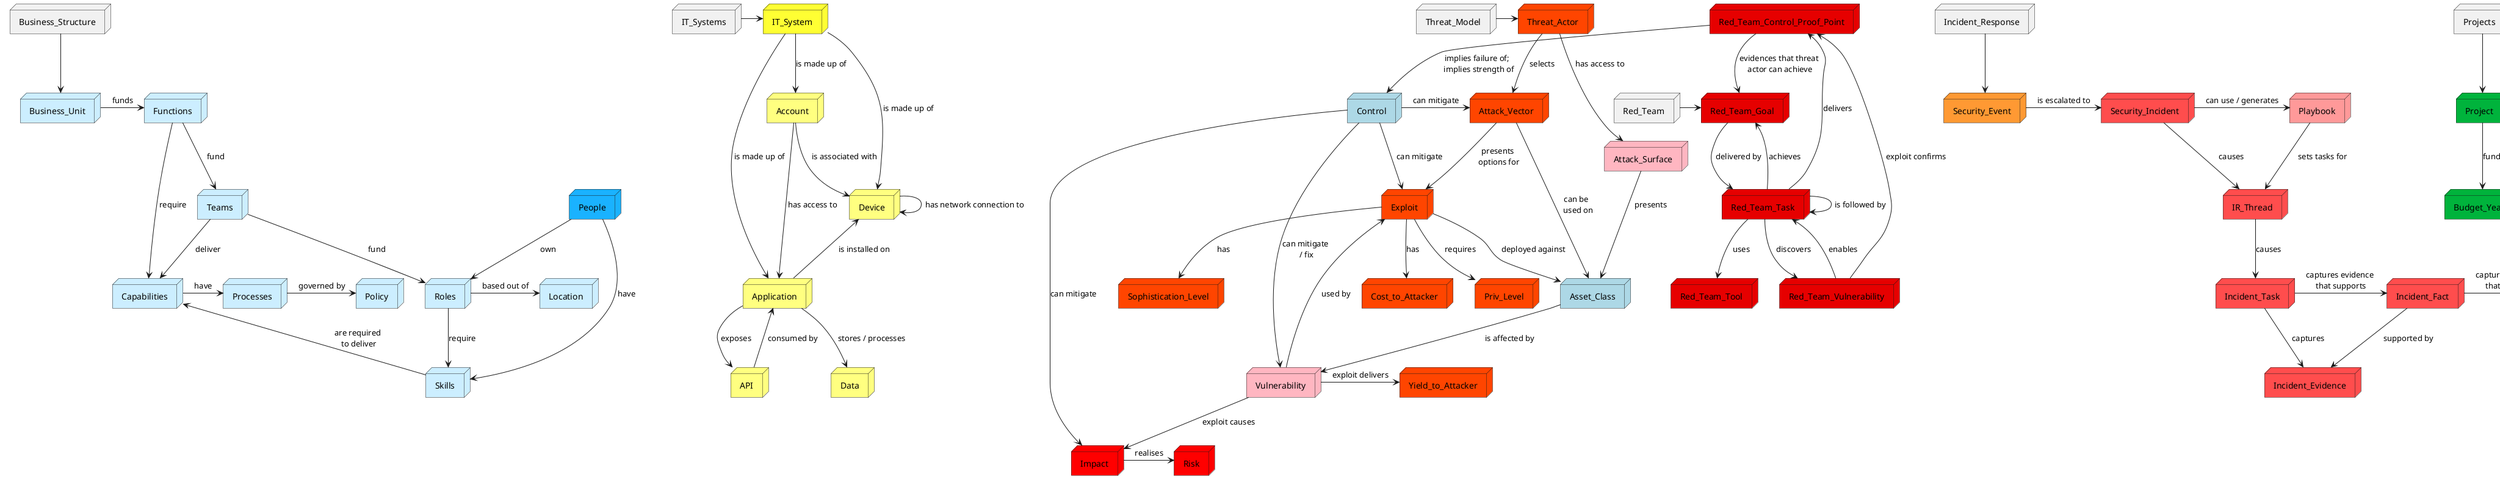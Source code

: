@startuml

node Business_Structure
node Business_Unit #cceeff
node Functions #cceeff
node Teams #cceeff
node Roles #cceeff
node Skills #cceeff
node Capabilities #cceeff
node Processes #cceeff
node People #1ab2ff
node Location #cceeff
node Policy #cceeff

Business_Structure --> Business_Unit
Business_Unit -> Functions : funds
Functions --> Capabilities : require
Capabilities <-- Skills : are required \nto deliver
Roles --> Skills : require
People --> Skills : have
Teams -> Roles : fund
Roles -> Location : based out of
Teams --> Capabilities : deliver
Processes -> Policy : governed by
People --> Roles : own
Functions --> Teams : fund
Capabilities -> Processes : have



node IT_Systems
node IT_System #ffff33
node Account #ffff80
node Application #ffff80
node API #ffff80
node Device #ffff80
node Data #ffff80

IT_Systems -> IT_System
IT_System --> Account : is made up of
IT_System --> Device : is made up of
IT_System --> Application : is made up of
Account --> Application : has access to
Application --> Data : stores / processes
Account --> Device : is associated with
Application --> API : exposes
API --> Application : consumed by
Device <-- Application : is installed on
Device --> Device : has network connection to




node Threat_Model
node Attack_Surface #FFB6C1
node Threat_Actor #FF4500
node Attack_Vector #FF4500
node Exploit #FF4500
node Control #ADD8E6
node Vulnerability #FFB6C1
node Impact #FF0000
node Risk #FF0000
node Sophistication_Level #FF4500
node Asset_Class #ADD8E6
node Yield_to_Attacker #FF4500
node Cost_to_Attacker #FF4500
node Priv_Level #FF4500

Threat_Model -> Threat_Actor
Threat_Actor --> Attack_Vector : selects
Threat_Actor --> Attack_Surface : has access to
Attack_Surface --> Asset_Class : presents
Asset_Class --> Vulnerability : is affected by
Attack_Vector --> Exploit : presents \noptions for
Vulnerability --> Impact : exploit causes
Vulnerability --> Exploit : used by
Exploit --> Sophistication_Level : has
Exploit --> Cost_to_Attacker : has
Exploit --> Priv_Level : requires
Asset_Class <-- Attack_Vector : can be \n used on
Exploit --> Asset_Class : deployed against
Control -> Attack_Vector : can mitigate
Control -> Exploit : can mitigate
Control -> Impact : can mitigate
Control -> Vulnerability : can mitigate \n/ fix
Vulnerability -> Yield_to_Attacker : exploit delivers
Impact -> Risk : realises




node Incident_Response
node Security_Event #ff9933
node Security_Incident #ff4d4d
node Playbook #ff9999
node IR_Thread #ff4d4d
node Incident_Task #ff4d4d
node Incident_Fact #ff4d4d
node Incident_Evidence #ff4d4d
node Timeline_Fact #ff4d4d

Incident_Response --> Security_Event
Security_Event -> Security_Incident : is escalated to
Security_Incident -> Playbook : can use / generates
Playbook --> IR_Thread : sets tasks for
Security_Incident --> IR_Thread : causes
IR_Thread --> Incident_Task : causes
Incident_Task -> Incident_Fact : captures evidence \nthat supports
Incident_Fact -> Timeline_Fact : captures evidence \nthat supports
Incident_Fact --> Incident_Evidence : supported by
Incident_Task --> Incident_Evidence : captures



node Projects
node Project #00b33c
node Outcomes #00b33c
node Key_Results #00b33c
node Tasks #00b33c
node Sub_Tasks #00b33c
node Budget_Year #00b33c
node Facts #00ff55
node Questions #00ff55
node Decisions #00ff55
node Hypothesis #00ff55

Projects --> Project
Project --> Budget_Year : funded in
Project -> Outcomes : targets
Outcomes -> Key_Results : delivered by
Key_Results --> Tasks : delivered by
Tasks --> Sub_Tasks : delivered by
Tasks --> Facts : establish
Sub_Tasks --> Facts : establish
Key_Results -> Hypothesis : generate
Hypothesis --> Tasks : are tested by
Tasks --> Decisions : lead to
Tasks -> Questions : answer / lead to
Facts --> Decisions : support
Facts --> Tasks : are changed by
Facts --> Facts : are superseded by



node 3rd_Parties
node Partner #00e6e6
node Service #00e6e6
node Technology #00e6e6
node Module #00e6e6
node Configuration #00e6e6
node Subscription_Level #00e6e6
node Active_Licence #00e6e6
node Account_Representatives #00e6e6
node Roadmap_Item #00e6e6

3rd_Parties -> Partner
Partner --> Account_Representatives : has assigned
Partner --> Service : provides
Partner --> Technology : provides
Technology --> Module : has
Module --> Active_Licence : has
Module --> Configuration : has
Technology --> Roadmap_Item : has
Technology --> Subscription_Level : has
Subscription_Level --> Active_Licence : has



node Interactions
node Meeting #ff99ff
node Question #ff99ff
node Decision #ff99ff
node Question_Task #ff99ff
node Fact #ff99ff

Interactions -> Meeting
Meeting <-- Decision : taken at
Meeting <- Question : raised at
Question --> Question_Task : answered by
Fact --> Decision : supports
Question_Task --> Fact : outcome supports
Fact <-- Decision : requires



node Red_Team
node Red_Team_Goal #e60000
node Red_Team_Task #e60000
node Red_Team_Tool #e60000
node Red_Team_Control_Proof_Point #e60000
node Red_Team_Vulnerability #e60000
node Control #ADD8E6

Red_Team -> Red_Team_Goal
Red_Team_Goal --> Red_Team_Task : delivered by
Red_Team_Task --> Red_Team_Tool : uses
Red_Team_Task --> Red_Team_Task : is followed by
Red_Team_Task --> Red_Team_Vulnerability : discovers
Red_Team_Vulnerability --> Red_Team_Task : enables
Red_Team_Vulnerability --> Red_Team_Control_Proof_Point : exploit confirms
Red_Team_Task --> Red_Team_Control_Proof_Point : delivers
Red_Team_Control_Proof_Point --> Red_Team_Goal : evidences that threat \nactor can achieve
Red_Team_Task --> Red_Team_Goal : achieves
Red_Team_Control_Proof_Point --> Control : implies failure of; \n implies strength of

@enduml